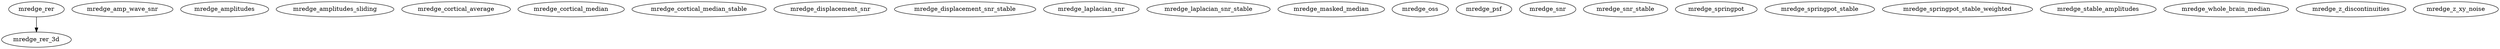 /* Created by mdot for Matlab */
digraph m2html {
  mredge_rer -> mredge_rer_3d;

  mredge_amp_wave_snr [URL="mredge_amp_wave_snr.html"];
  mredge_amplitudes [URL="mredge_amplitudes.html"];
  mredge_amplitudes_sliding [URL="mredge_amplitudes_sliding.html"];
  mredge_cortical_average [URL="mredge_cortical_average.html"];
  mredge_cortical_median [URL="mredge_cortical_median.html"];
  mredge_cortical_median_stable [URL="mredge_cortical_median_stable.html"];
  mredge_displacement_snr [URL="mredge_displacement_snr.html"];
  mredge_displacement_snr_stable [URL="mredge_displacement_snr_stable.html"];
  mredge_laplacian_snr [URL="mredge_laplacian_snr.html"];
  mredge_laplacian_snr_stable [URL="mredge_laplacian_snr_stable.html"];
  mredge_masked_median [URL="mredge_masked_median.html"];
  mredge_oss [URL="mredge_oss.html"];
  mredge_psf [URL="mredge_psf.html"];
  mredge_rer [URL="mredge_rer.html"];
  mredge_rer_3d [URL="mredge_rer_3d.html"];
  mredge_snr [URL="mredge_snr.html"];
  mredge_snr_stable [URL="mredge_snr_stable.html"];
  mredge_springpot [URL="mredge_springpot.html"];
  mredge_springpot_stable [URL="mredge_springpot_stable.html"];
  mredge_springpot_stable_weighted [URL="mredge_springpot_stable_weighted.html"];
  mredge_stable_amplitudes [URL="mredge_stable_amplitudes.html"];
  mredge_whole_brain_median [URL="mredge_whole_brain_median.html"];
  mredge_z_discontinuities [URL="mredge_z_discontinuities.html"];
  mredge_z_xy_noise [URL="mredge_z_xy_noise.html"];
}